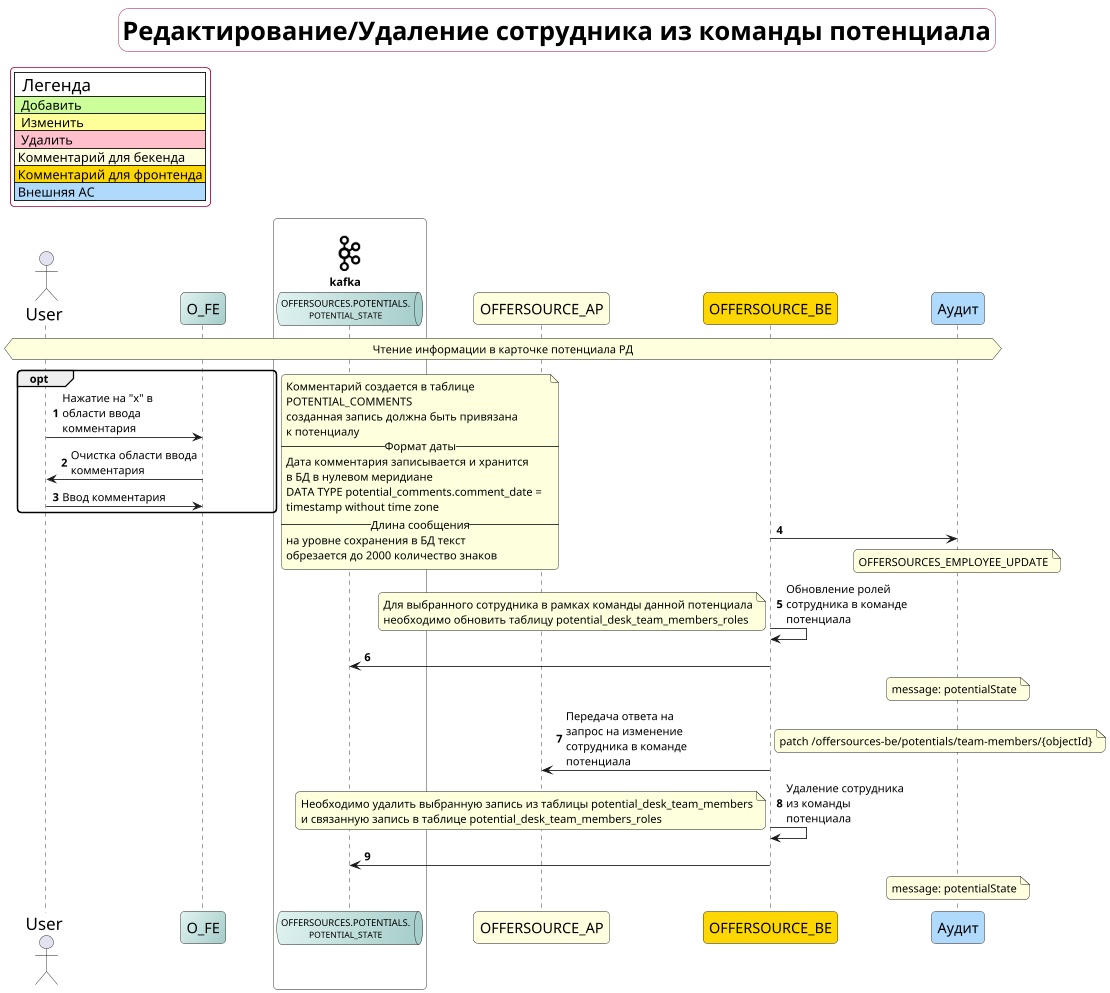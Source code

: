 @startuml Редактирование/Удаление сотрудника из команды потенциала

autonumber

title Редактирование/Удаление сотрудника из команды потенциала

'Константы
'''''''''''''''''''''''''''''''''''''''''''''''''''''''''''''''''''''''''''''''
!$Add="#CCFF99"
!$Update="#FFFF99"
!$Delete="#FFC0CB"
!$Backend="#LightYellow"
!$Frontend="#FFD700"
!$ExternalSystem="#afdafc"
'''''''''''''''''''''''''''''''''''''''''''''''''''''''''''''''''''''''''''''''
' Легенда (если не нужна то закомментируйте)
legend top left
    | <size:20> Легенда </size>             |
    | <$Add>  Добавить                      |
    | <$Update>  Изменить                   |
    | <$Delete>  Удалить                    |
    | <$Backend> Комментарий для бекенда    |
    | <$Frontend> Комментарий для фронтенда |
    | <$ExternalSystem> Внешняя АС          |
endlegend

'''''''''''''''''''''''''''''''''''''''''''''''''''''''''''''''''''''''''''''''
'Описание стиля диаграммы
scale 0.85
!include <cloudinsight/kafka>
 skinparam {
     MaxMessageSize 150
     RoundCorner 10
     ActorFontSize 20
     ParticipantBackgroundColor #e0f3f1/#a3ccc9
     ParticipantFontSize 17
     QueueFontSize 10
     QueueBackgroundColor #e0f3f1/#a3ccc9
     DatabaseFontSize 20
     DatabaseBackgroundColor #e0f3f1/#a3ccc9
     BoundaryFontSize 20
     ControlFontSize 20
     EntityFontSize 20
     TitleFontColor Black
     TitleBackgroundColor #O_FEO_FEce
     TitleBorderRoundCorner 25
     TitleFontSize 30
     TitleBorderColor #a80035
     TitleBorderThickness 0.5
     ParticipantPadding 50
     LegendBackgroundColor #O_FEO_FEce
     LegendBorderColor #a80035
     LegendFontSize 15
 }

actor User as User
participant OFFERSOURCE_AP as FE order 70 $Backend
participant OFFERSOURCE_BE as O_BE order 70 $Frontend

participant "Аудит" as Audit order 70 $ExternalSystem

'Топики
  box "\n<$kafka>\nkafka" #White
'     queue "OPPORTUNITIES.\nOPPORTUNITY_PIPELINE.\nOPPORTUNITY_STATE" as Q_OS order 200
'     queue "DEALS.DEAL_STATE" as Q_DS order 200
'     queue "OPPORTUNITYSOURCES.\nKFUL.KFUL_OPPORTUNITY_STATE" as Q_KS order 210
'     queue "OPPORTUNITYSOURCES.\nSALES.SALE_STATE" as Q_SS order 220
    queue "<size:11>OFFERSOURCES.POTENTIALS.\nPOTENTIAL_STATE" as Q_OS order 60
  end box

'''''''''''''''''''''''''''''''''''''''''''''''''''''''''''''''''''''''''''''''
'Описание процесса  
hnote across: Чтение информации в карточке потенциала РД

opt
  User -> O_FE : Нажатие на "х" в области ввода комментария
  O_FE -> User : Очистка области ввода комментария
  User -> O_FE : Ввод комментария
end

note right
  Комментарий создается в таблице
  POTENTIAL_COMMENTS
  созданная запись должна быть привязана
  к потенциалу
  --Формат даты--
  Дата комментария записывается и хранится
  в БД в нулевом меридиане
  DATA TYPE potential_comments.comment_date =
  timestamp without time zone
  --Длина сообщения--
  на уровне сохранения в БД текст
  обрезается до 2000 количество знаков
end note

O_BE -> Audit
 note over Audit $Backend
  OFFERSOURCES_EMPLOYEE_UPDATE
end note  

O_BE -> O_BE : Обновление ролей сотрудника в команде потенциала
note left
  Для выбранного сотрудника в рамках команды данной потенциала
  необходимо обновить таблицу potential_desk_team_members_roles
end note

O_BE -> Q_OS
note over Audit $Backend
  message: potentialState
end note  

O_BE -> FE : Передача ответа на запрос на изменение сотрудника в команде потенциала
note right
  patch /offersources-be/potentials/team-members/{objectId}
end note


O_BE -> O_BE : Удаление сотрудника из команды потенциала
    note left
        Необходимо удалить выбранную запись из таблицы potential_desk_team_members
        и связанную запись в таблице potential_desk_team_members_roles
    end note
   
    O_BE -> Q_OS
    note over Audit $Backend
        message: potentialState
    end note
 
@enduml
